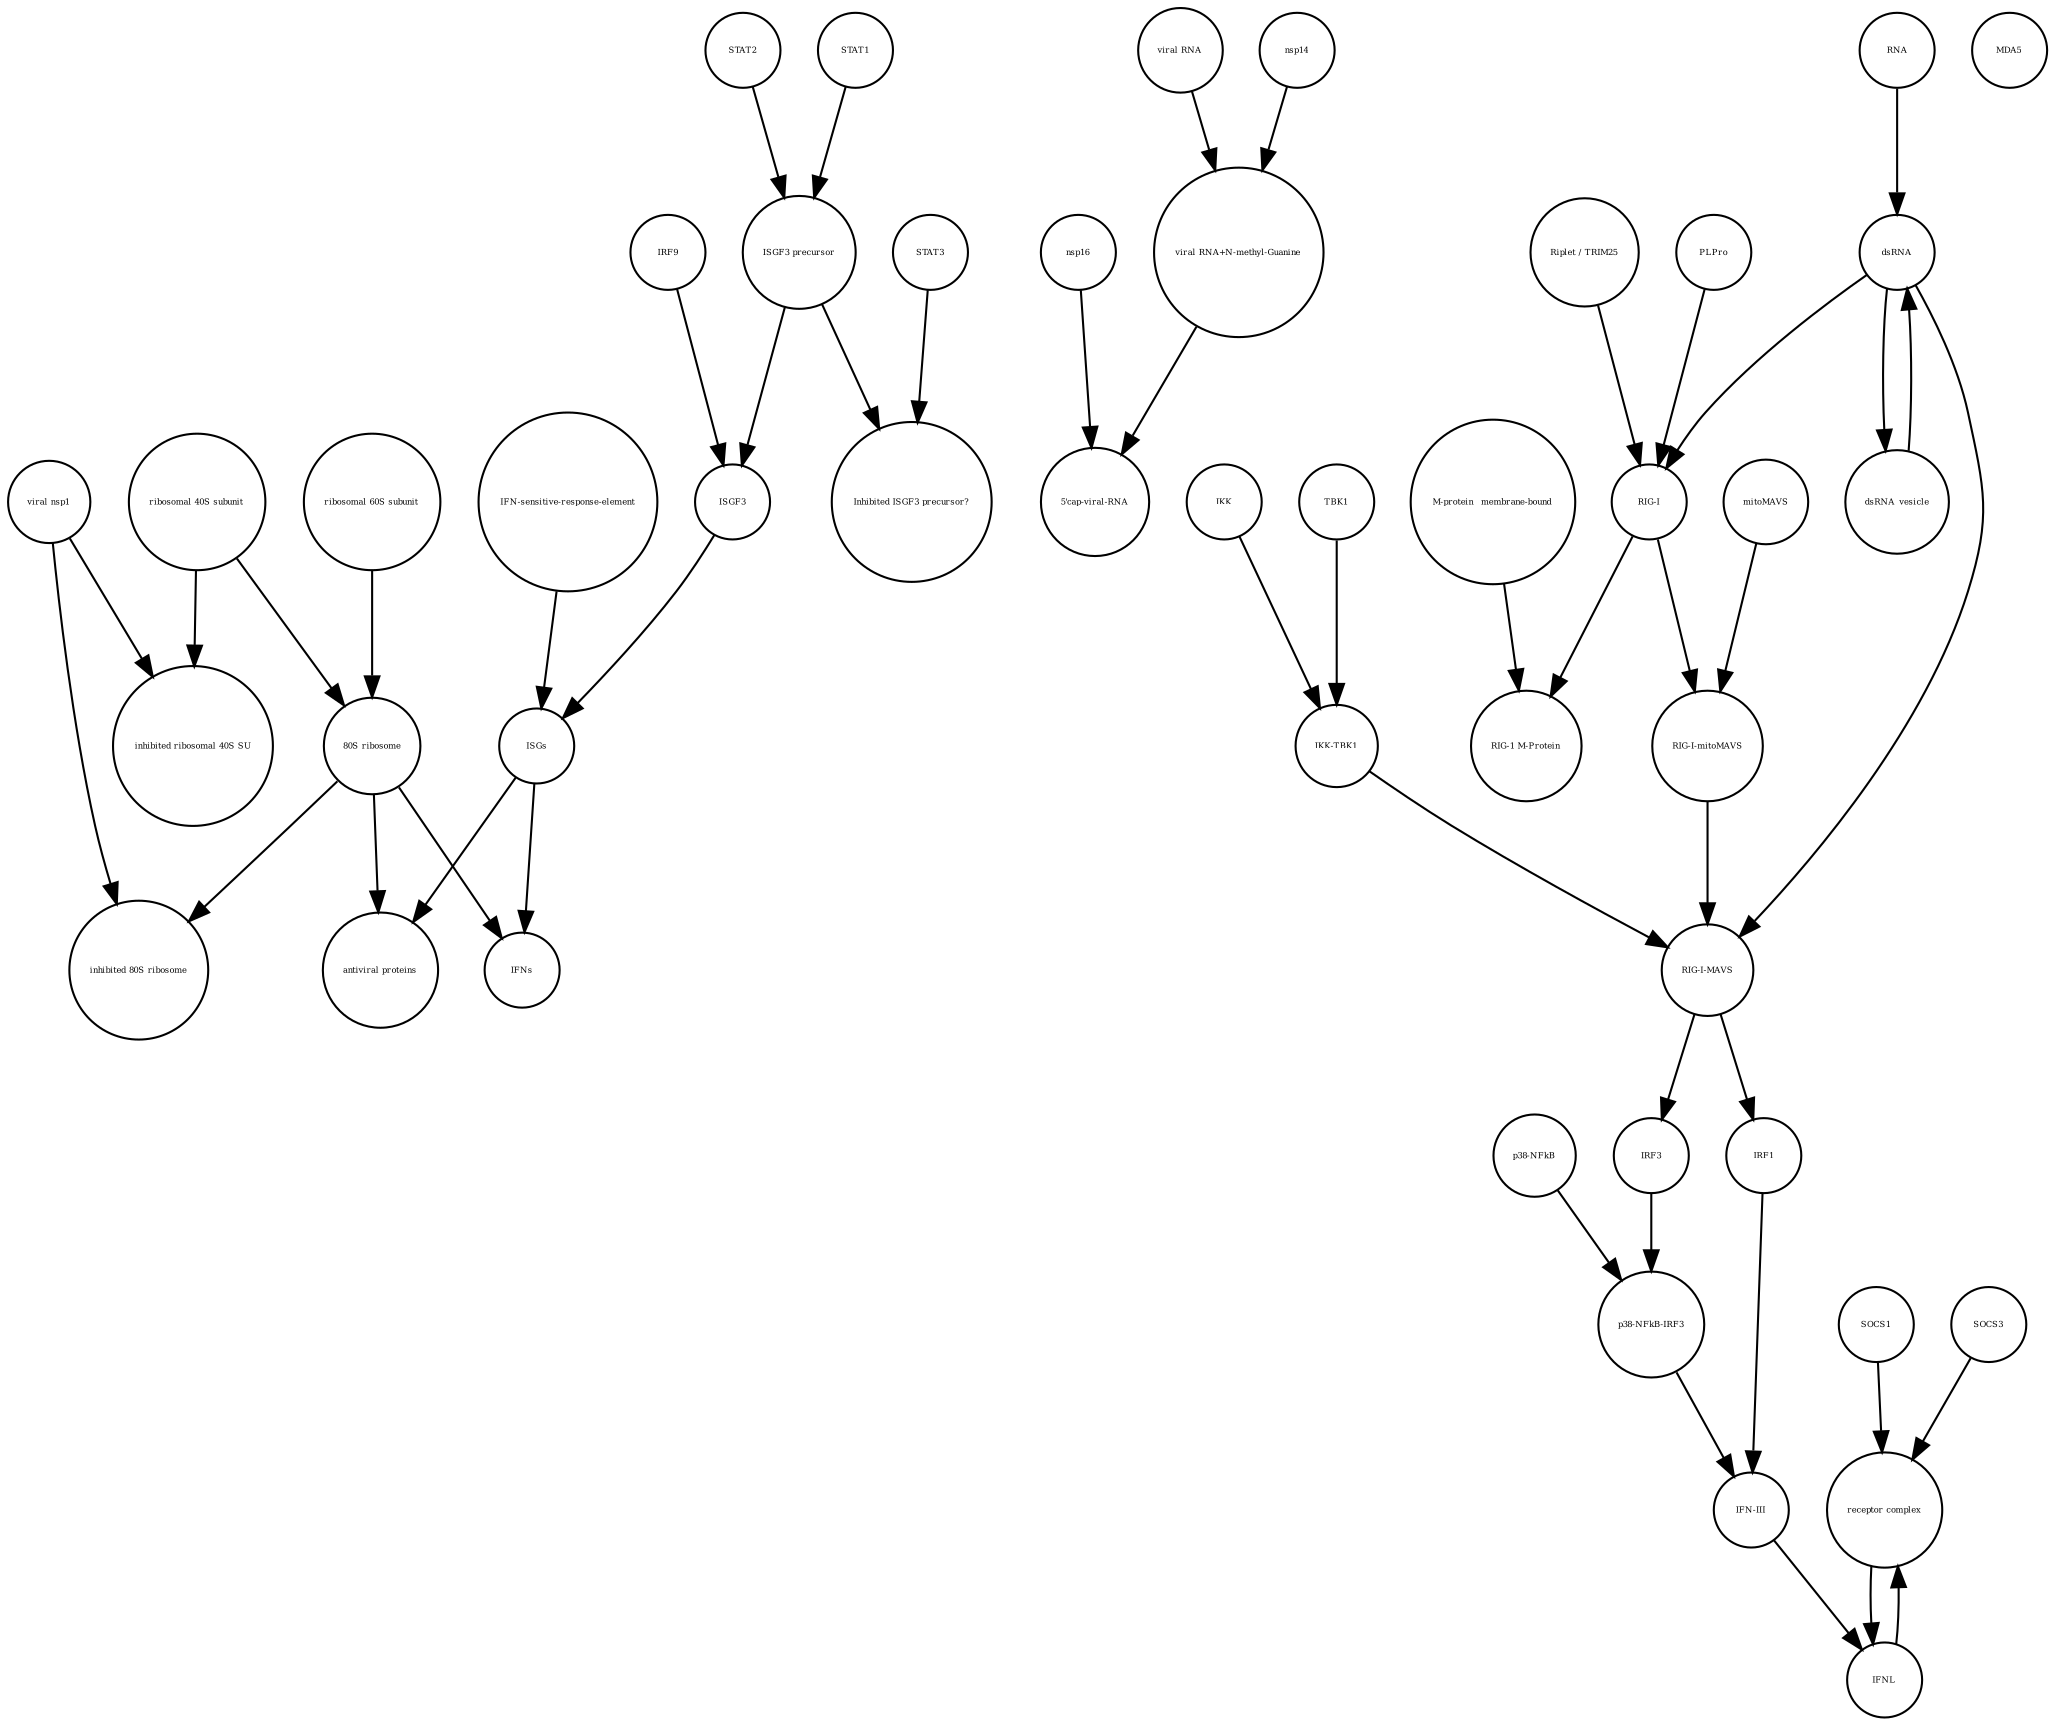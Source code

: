 strict digraph  {
"viral nsp1" [annotation="", bipartite=0, cls=macromolecule, fontsize=4, label="viral nsp1", shape=circle];
"viral RNA+N-methyl-Guanine" [annotation="", bipartite=0, cls="nucleic acid feature", fontsize=4, label="viral RNA+N-methyl-Guanine", shape=circle];
"receptor complex" [annotation="", bipartite=0, cls=complex, fontsize=4, label="receptor complex", shape=circle];
IKK [annotation="", bipartite=0, cls=macromolecule, fontsize=4, label=IKK, shape=circle];
IRF9 [annotation="", bipartite=0, cls=macromolecule, fontsize=4, label=IRF9, shape=circle];
IRF3 [annotation="", bipartite=0, cls=macromolecule, fontsize=4, label=IRF3, shape=circle];
"ribosomal 60S subunit" [annotation="", bipartite=0, cls=complex, fontsize=4, label="ribosomal 60S subunit", shape=circle];
"IKK-TBK1" [annotation="", bipartite=0, cls=complex, fontsize=4, label="IKK-TBK1", shape=circle];
"viral RNA" [annotation="", bipartite=0, cls="nucleic acid feature", fontsize=4, label="viral RNA", shape=circle];
"Inhibited ISGF3 precursor?" [annotation="", bipartite=0, cls=complex, fontsize=4, label="Inhibited ISGF3 precursor?", shape=circle];
dsRNA [annotation="", bipartite=0, cls="nucleic acid feature", fontsize=4, label=dsRNA, shape=circle];
"IFN-sensitive-response-element" [annotation="", bipartite=0, cls="nucleic acid feature", fontsize=4, label="IFN-sensitive-response-element", shape=circle];
nsp14 [annotation="", bipartite=0, cls=macromolecule, fontsize=4, label=nsp14, shape=circle];
dsRNA_vesicle [annotation="", bipartite=0, cls="nucleic acid feature", fontsize=4, label=dsRNA_vesicle, shape=circle];
"M-protein_ membrane-bound" [annotation="", bipartite=0, cls=macromolecule, fontsize=4, label="M-protein_ membrane-bound", shape=circle];
MDA5 [annotation="", bipartite=0, cls=macromolecule, fontsize=4, label=MDA5, shape=circle];
TBK1 [annotation="", bipartite=0, cls=macromolecule, fontsize=4, label=TBK1, shape=circle];
"RIG-I-MAVS" [annotation="", bipartite=0, cls=complex, fontsize=4, label="RIG-I-MAVS", shape=circle];
"5'cap-viral-RNA" [annotation="", bipartite=0, cls="nucleic acid feature", fontsize=4, label="5'cap-viral-RNA", shape=circle];
IFNs [annotation="", bipartite=0, cls=macromolecule, fontsize=4, label=IFNs, shape=circle];
ISGs [annotation="", bipartite=0, cls="nucleic acid feature", fontsize=4, label=ISGs, shape=circle];
"inhibited ribosomal 40S SU" [annotation="urn_miriam_doi_10.1101%2F2020.05.18.102467", bipartite=0, cls=complex, fontsize=4, label="inhibited ribosomal 40S SU", shape=circle];
"antiviral proteins" [annotation="", bipartite=0, cls=macromolecule, fontsize=4, label="antiviral proteins", shape=circle];
mitoMAVS [annotation="", bipartite=0, cls=macromolecule, fontsize=4, label=mitoMAVS, shape=circle];
SOCS1 [annotation="", bipartite=0, cls=macromolecule, fontsize=4, label=SOCS1, shape=circle];
"80S ribosome" [annotation="", bipartite=0, cls=complex, fontsize=4, label="80S ribosome", shape=circle];
STAT2 [annotation="", bipartite=0, cls=macromolecule, fontsize=4, label=STAT2, shape=circle];
RNA [annotation="", bipartite=0, cls="nucleic acid feature", fontsize=4, label=RNA, shape=circle];
"IFN-III" [annotation="", bipartite=0, cls=macromolecule, fontsize=4, label="IFN-III", shape=circle];
"RIG-1 M-Protein" [annotation="", bipartite=0, cls=complex, fontsize=4, label="RIG-1 M-Protein", shape=circle];
"ISGF3 precursor" [annotation="", bipartite=0, cls=complex, fontsize=4, label="ISGF3 precursor", shape=circle];
"ribosomal 40S subunit" [annotation="", bipartite=0, cls=complex, fontsize=4, label="ribosomal 40S subunit", shape=circle];
SOCS3 [annotation="", bipartite=0, cls=macromolecule, fontsize=4, label=SOCS3, shape=circle];
"p38-NFkB" [annotation="", bipartite=0, cls=complex, fontsize=4, label="p38-NFkB", shape=circle];
"Riplet / TRIM25" [annotation="", bipartite=0, cls=macromolecule, fontsize=4, label="Riplet / TRIM25", shape=circle];
IRF1 [annotation="", bipartite=0, cls=macromolecule, fontsize=4, label=IRF1, shape=circle];
IFNL [annotation="", bipartite=0, cls=macromolecule, fontsize=4, label=IFNL, shape=circle];
PLPro [annotation="", bipartite=0, cls=macromolecule, fontsize=4, label=PLPro, shape=circle];
STAT3 [annotation="", bipartite=0, cls=macromolecule, fontsize=4, label=STAT3, shape=circle];
"inhibited 80S ribosome" [annotation="", bipartite=0, cls=complex, fontsize=4, label="inhibited 80S ribosome", shape=circle];
ISGF3 [annotation="", bipartite=0, cls=complex, fontsize=4, label=ISGF3, shape=circle];
nsp16 [annotation="", bipartite=0, cls=macromolecule, fontsize=4, label=nsp16, shape=circle];
"p38-NFkB-IRF3" [annotation="", bipartite=0, cls=complex, fontsize=4, label="p38-NFkB-IRF3", shape=circle];
"RIG-I" [annotation="", bipartite=0, cls=macromolecule, fontsize=4, label="RIG-I", shape=circle];
"RIG-I-mitoMAVS" [annotation="", bipartite=0, cls=complex, fontsize=4, label="RIG-I-mitoMAVS", shape=circle];
STAT1 [annotation="", bipartite=0, cls=macromolecule, fontsize=4, label=STAT1, shape=circle];
"viral nsp1" -> "inhibited 80S ribosome"  [annotation="", interaction_type=production];
"viral nsp1" -> "inhibited ribosomal 40S SU"  [annotation="", interaction_type=production];
"viral RNA+N-methyl-Guanine" -> "5'cap-viral-RNA"  [annotation="", interaction_type=production];
"receptor complex" -> IFNL  [annotation="", interaction_type=production];
IKK -> "IKK-TBK1"  [annotation="", interaction_type=production];
IRF9 -> ISGF3  [annotation="", interaction_type=production];
IRF3 -> "p38-NFkB-IRF3"  [annotation="", interaction_type=production];
"ribosomal 60S subunit" -> "80S ribosome"  [annotation="", interaction_type=production];
"IKK-TBK1" -> "RIG-I-MAVS"  [annotation="", interaction_type=production];
"viral RNA" -> "viral RNA+N-methyl-Guanine"  [annotation="", interaction_type=production];
dsRNA -> "RIG-I"  [annotation="", interaction_type="necessary stimulation"];
dsRNA -> dsRNA_vesicle  [annotation="", interaction_type=production];
dsRNA -> "RIG-I-MAVS"  [annotation="", interaction_type="necessary stimulation"];
"IFN-sensitive-response-element" -> ISGs  [annotation="", interaction_type=production];
nsp14 -> "viral RNA+N-methyl-Guanine"  [annotation="", interaction_type=catalysis];
dsRNA_vesicle -> dsRNA  [annotation="", interaction_type=production];
"M-protein_ membrane-bound" -> "RIG-1 M-Protein"  [annotation="", interaction_type=production];
TBK1 -> "IKK-TBK1"  [annotation="", interaction_type=production];
"RIG-I-MAVS" -> IRF1  [annotation="", interaction_type=catalysis];
"RIG-I-MAVS" -> IRF3  [annotation="", interaction_type=stimulation];
ISGs -> "antiviral proteins"  [annotation="", interaction_type=production];
ISGs -> IFNs  [annotation="", interaction_type=production];
mitoMAVS -> "RIG-I-mitoMAVS"  [annotation="", interaction_type=production];
SOCS1 -> "receptor complex"  [annotation="", interaction_type=production];
"80S ribosome" -> "antiviral proteins"  [annotation="", interaction_type=catalysis];
"80S ribosome" -> IFNs  [annotation="", interaction_type=catalysis];
"80S ribosome" -> "inhibited 80S ribosome"  [annotation="", interaction_type=production];
STAT2 -> "ISGF3 precursor"  [annotation="", interaction_type=production];
RNA -> dsRNA  [annotation="", interaction_type=production];
"IFN-III" -> IFNL  [annotation="", interaction_type=production];
"ISGF3 precursor" -> "Inhibited ISGF3 precursor?"  [annotation="", interaction_type=production];
"ISGF3 precursor" -> ISGF3  [annotation="", interaction_type=production];
"ribosomal 40S subunit" -> "80S ribosome"  [annotation="", interaction_type=production];
"ribosomal 40S subunit" -> "inhibited ribosomal 40S SU"  [annotation="", interaction_type=production];
SOCS3 -> "receptor complex"  [annotation="", interaction_type=production];
"p38-NFkB" -> "p38-NFkB-IRF3"  [annotation="", interaction_type=production];
"Riplet / TRIM25" -> "RIG-I"  [annotation="", interaction_type=catalysis];
IRF1 -> "IFN-III"  [annotation="", interaction_type=stimulation];
IFNL -> "receptor complex"  [annotation="", interaction_type=stimulation];
PLPro -> "RIG-I"  [annotation="", interaction_type=catalysis];
STAT3 -> "Inhibited ISGF3 precursor?"  [annotation="", interaction_type=production];
ISGF3 -> ISGs  [annotation="", interaction_type="necessary stimulation"];
nsp16 -> "5'cap-viral-RNA"  [annotation="urn_miriam_doi_10.1016%2Fj.chom.2020.05.008", interaction_type=catalysis];
"p38-NFkB-IRF3" -> "IFN-III"  [annotation="", interaction_type=stimulation];
"RIG-I" -> "RIG-1 M-Protein"  [annotation="", interaction_type=production];
"RIG-I" -> "RIG-I-mitoMAVS"  [annotation="", interaction_type=production];
"RIG-I-mitoMAVS" -> "RIG-I-MAVS"  [annotation="", interaction_type=production];
STAT1 -> "ISGF3 precursor"  [annotation="", interaction_type=production];
}
